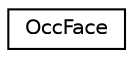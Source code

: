 digraph G
{
  edge [fontname="Helvetica",fontsize="10",labelfontname="Helvetica",labelfontsize="10"];
  node [fontname="Helvetica",fontsize="10",shape=record];
  rankdir=LR;
  Node1 [label="OccFace",height=0.2,width=0.4,color="black", fillcolor="white", style="filled",URL="$d4/d76/structOccFace.html"];
}
